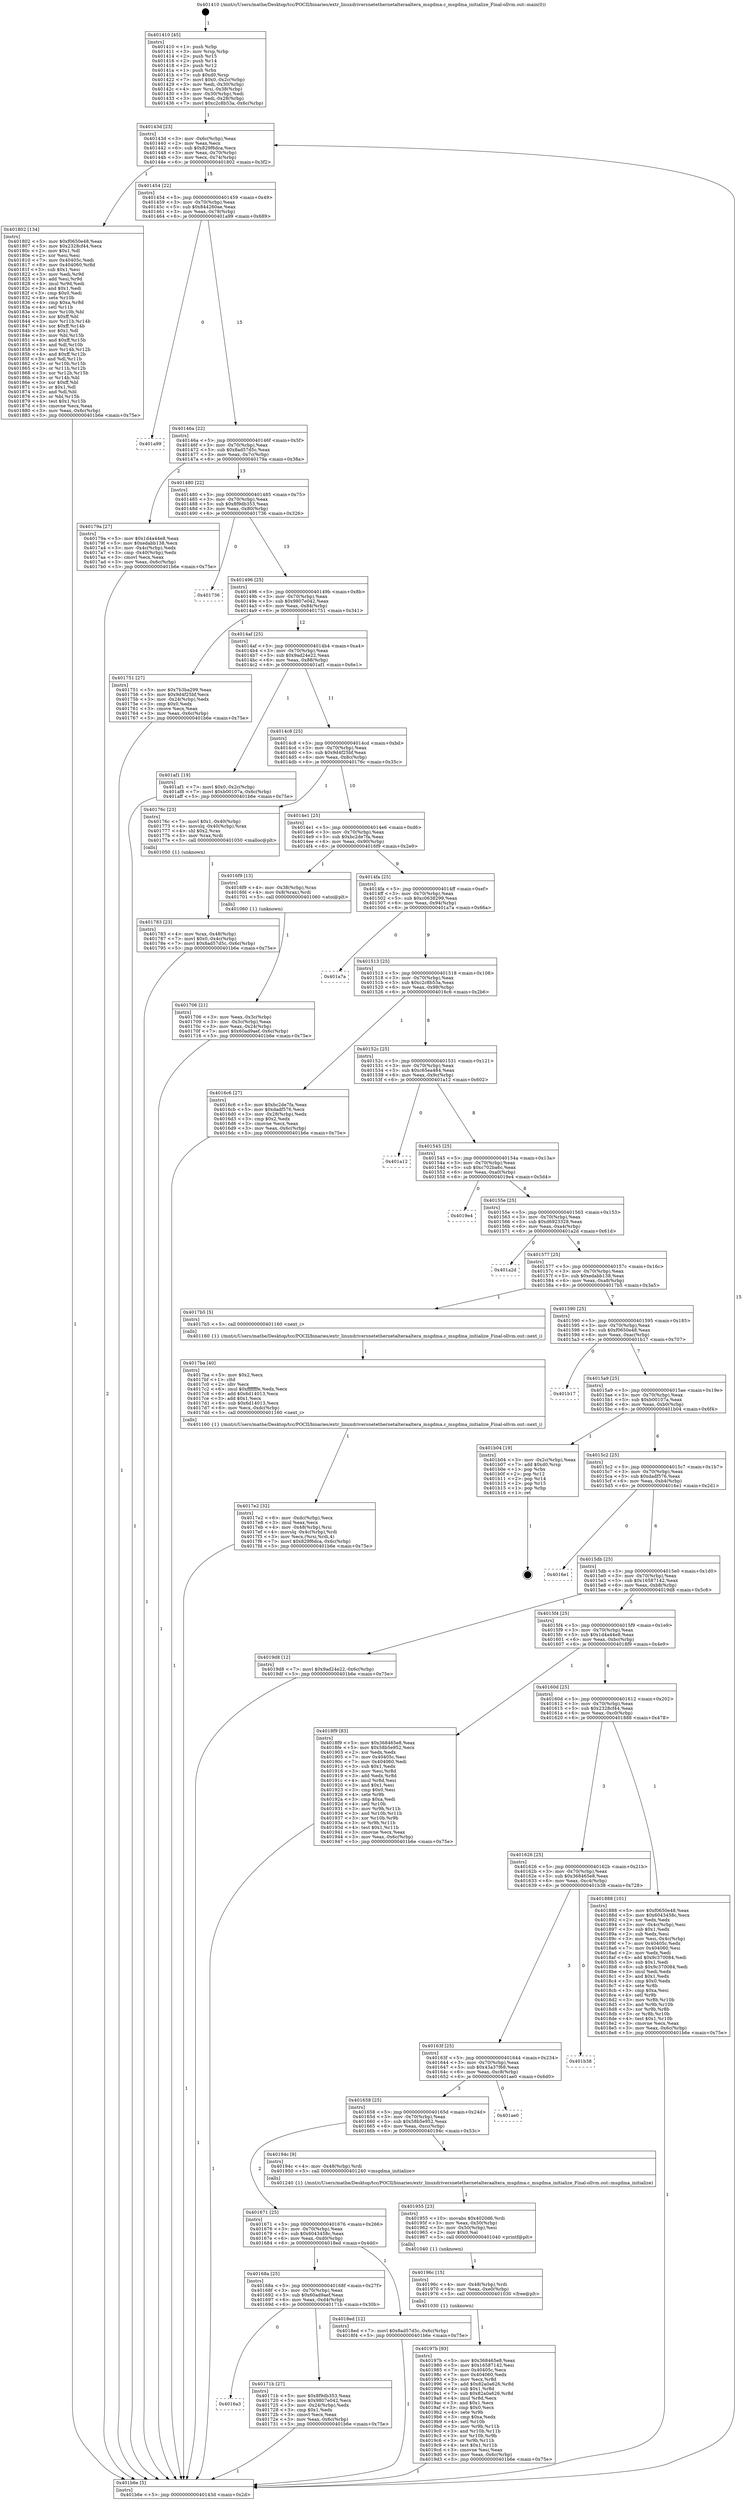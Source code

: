 digraph "0x401410" {
  label = "0x401410 (/mnt/c/Users/mathe/Desktop/tcc/POCII/binaries/extr_linuxdriversnetethernetalteraaltera_msgdma.c_msgdma_initialize_Final-ollvm.out::main(0))"
  labelloc = "t"
  node[shape=record]

  Entry [label="",width=0.3,height=0.3,shape=circle,fillcolor=black,style=filled]
  "0x40143d" [label="{
     0x40143d [23]\l
     | [instrs]\l
     &nbsp;&nbsp;0x40143d \<+3\>: mov -0x6c(%rbp),%eax\l
     &nbsp;&nbsp;0x401440 \<+2\>: mov %eax,%ecx\l
     &nbsp;&nbsp;0x401442 \<+6\>: sub $0x829f6dca,%ecx\l
     &nbsp;&nbsp;0x401448 \<+3\>: mov %eax,-0x70(%rbp)\l
     &nbsp;&nbsp;0x40144b \<+3\>: mov %ecx,-0x74(%rbp)\l
     &nbsp;&nbsp;0x40144e \<+6\>: je 0000000000401802 \<main+0x3f2\>\l
  }"]
  "0x401802" [label="{
     0x401802 [134]\l
     | [instrs]\l
     &nbsp;&nbsp;0x401802 \<+5\>: mov $0xf0650e48,%eax\l
     &nbsp;&nbsp;0x401807 \<+5\>: mov $0x2328cf44,%ecx\l
     &nbsp;&nbsp;0x40180c \<+2\>: mov $0x1,%dl\l
     &nbsp;&nbsp;0x40180e \<+2\>: xor %esi,%esi\l
     &nbsp;&nbsp;0x401810 \<+7\>: mov 0x40405c,%edi\l
     &nbsp;&nbsp;0x401817 \<+8\>: mov 0x404060,%r8d\l
     &nbsp;&nbsp;0x40181f \<+3\>: sub $0x1,%esi\l
     &nbsp;&nbsp;0x401822 \<+3\>: mov %edi,%r9d\l
     &nbsp;&nbsp;0x401825 \<+3\>: add %esi,%r9d\l
     &nbsp;&nbsp;0x401828 \<+4\>: imul %r9d,%edi\l
     &nbsp;&nbsp;0x40182c \<+3\>: and $0x1,%edi\l
     &nbsp;&nbsp;0x40182f \<+3\>: cmp $0x0,%edi\l
     &nbsp;&nbsp;0x401832 \<+4\>: sete %r10b\l
     &nbsp;&nbsp;0x401836 \<+4\>: cmp $0xa,%r8d\l
     &nbsp;&nbsp;0x40183a \<+4\>: setl %r11b\l
     &nbsp;&nbsp;0x40183e \<+3\>: mov %r10b,%bl\l
     &nbsp;&nbsp;0x401841 \<+3\>: xor $0xff,%bl\l
     &nbsp;&nbsp;0x401844 \<+3\>: mov %r11b,%r14b\l
     &nbsp;&nbsp;0x401847 \<+4\>: xor $0xff,%r14b\l
     &nbsp;&nbsp;0x40184b \<+3\>: xor $0x1,%dl\l
     &nbsp;&nbsp;0x40184e \<+3\>: mov %bl,%r15b\l
     &nbsp;&nbsp;0x401851 \<+4\>: and $0xff,%r15b\l
     &nbsp;&nbsp;0x401855 \<+3\>: and %dl,%r10b\l
     &nbsp;&nbsp;0x401858 \<+3\>: mov %r14b,%r12b\l
     &nbsp;&nbsp;0x40185b \<+4\>: and $0xff,%r12b\l
     &nbsp;&nbsp;0x40185f \<+3\>: and %dl,%r11b\l
     &nbsp;&nbsp;0x401862 \<+3\>: or %r10b,%r15b\l
     &nbsp;&nbsp;0x401865 \<+3\>: or %r11b,%r12b\l
     &nbsp;&nbsp;0x401868 \<+3\>: xor %r12b,%r15b\l
     &nbsp;&nbsp;0x40186b \<+3\>: or %r14b,%bl\l
     &nbsp;&nbsp;0x40186e \<+3\>: xor $0xff,%bl\l
     &nbsp;&nbsp;0x401871 \<+3\>: or $0x1,%dl\l
     &nbsp;&nbsp;0x401874 \<+2\>: and %dl,%bl\l
     &nbsp;&nbsp;0x401876 \<+3\>: or %bl,%r15b\l
     &nbsp;&nbsp;0x401879 \<+4\>: test $0x1,%r15b\l
     &nbsp;&nbsp;0x40187d \<+3\>: cmovne %ecx,%eax\l
     &nbsp;&nbsp;0x401880 \<+3\>: mov %eax,-0x6c(%rbp)\l
     &nbsp;&nbsp;0x401883 \<+5\>: jmp 0000000000401b6e \<main+0x75e\>\l
  }"]
  "0x401454" [label="{
     0x401454 [22]\l
     | [instrs]\l
     &nbsp;&nbsp;0x401454 \<+5\>: jmp 0000000000401459 \<main+0x49\>\l
     &nbsp;&nbsp;0x401459 \<+3\>: mov -0x70(%rbp),%eax\l
     &nbsp;&nbsp;0x40145c \<+5\>: sub $0x844260ae,%eax\l
     &nbsp;&nbsp;0x401461 \<+3\>: mov %eax,-0x78(%rbp)\l
     &nbsp;&nbsp;0x401464 \<+6\>: je 0000000000401a99 \<main+0x689\>\l
  }"]
  Exit [label="",width=0.3,height=0.3,shape=circle,fillcolor=black,style=filled,peripheries=2]
  "0x401a99" [label="{
     0x401a99\l
  }", style=dashed]
  "0x40146a" [label="{
     0x40146a [22]\l
     | [instrs]\l
     &nbsp;&nbsp;0x40146a \<+5\>: jmp 000000000040146f \<main+0x5f\>\l
     &nbsp;&nbsp;0x40146f \<+3\>: mov -0x70(%rbp),%eax\l
     &nbsp;&nbsp;0x401472 \<+5\>: sub $0x8ad57d5c,%eax\l
     &nbsp;&nbsp;0x401477 \<+3\>: mov %eax,-0x7c(%rbp)\l
     &nbsp;&nbsp;0x40147a \<+6\>: je 000000000040179a \<main+0x38a\>\l
  }"]
  "0x40197b" [label="{
     0x40197b [93]\l
     | [instrs]\l
     &nbsp;&nbsp;0x40197b \<+5\>: mov $0x368465e8,%eax\l
     &nbsp;&nbsp;0x401980 \<+5\>: mov $0x16587142,%esi\l
     &nbsp;&nbsp;0x401985 \<+7\>: mov 0x40405c,%ecx\l
     &nbsp;&nbsp;0x40198c \<+7\>: mov 0x404060,%edx\l
     &nbsp;&nbsp;0x401993 \<+3\>: mov %ecx,%r8d\l
     &nbsp;&nbsp;0x401996 \<+7\>: add $0x82a0a626,%r8d\l
     &nbsp;&nbsp;0x40199d \<+4\>: sub $0x1,%r8d\l
     &nbsp;&nbsp;0x4019a1 \<+7\>: sub $0x82a0a626,%r8d\l
     &nbsp;&nbsp;0x4019a8 \<+4\>: imul %r8d,%ecx\l
     &nbsp;&nbsp;0x4019ac \<+3\>: and $0x1,%ecx\l
     &nbsp;&nbsp;0x4019af \<+3\>: cmp $0x0,%ecx\l
     &nbsp;&nbsp;0x4019b2 \<+4\>: sete %r9b\l
     &nbsp;&nbsp;0x4019b6 \<+3\>: cmp $0xa,%edx\l
     &nbsp;&nbsp;0x4019b9 \<+4\>: setl %r10b\l
     &nbsp;&nbsp;0x4019bd \<+3\>: mov %r9b,%r11b\l
     &nbsp;&nbsp;0x4019c0 \<+3\>: and %r10b,%r11b\l
     &nbsp;&nbsp;0x4019c3 \<+3\>: xor %r10b,%r9b\l
     &nbsp;&nbsp;0x4019c6 \<+3\>: or %r9b,%r11b\l
     &nbsp;&nbsp;0x4019c9 \<+4\>: test $0x1,%r11b\l
     &nbsp;&nbsp;0x4019cd \<+3\>: cmovne %esi,%eax\l
     &nbsp;&nbsp;0x4019d0 \<+3\>: mov %eax,-0x6c(%rbp)\l
     &nbsp;&nbsp;0x4019d3 \<+5\>: jmp 0000000000401b6e \<main+0x75e\>\l
  }"]
  "0x40179a" [label="{
     0x40179a [27]\l
     | [instrs]\l
     &nbsp;&nbsp;0x40179a \<+5\>: mov $0x1d4a44e8,%eax\l
     &nbsp;&nbsp;0x40179f \<+5\>: mov $0xedabb138,%ecx\l
     &nbsp;&nbsp;0x4017a4 \<+3\>: mov -0x4c(%rbp),%edx\l
     &nbsp;&nbsp;0x4017a7 \<+3\>: cmp -0x40(%rbp),%edx\l
     &nbsp;&nbsp;0x4017aa \<+3\>: cmovl %ecx,%eax\l
     &nbsp;&nbsp;0x4017ad \<+3\>: mov %eax,-0x6c(%rbp)\l
     &nbsp;&nbsp;0x4017b0 \<+5\>: jmp 0000000000401b6e \<main+0x75e\>\l
  }"]
  "0x401480" [label="{
     0x401480 [22]\l
     | [instrs]\l
     &nbsp;&nbsp;0x401480 \<+5\>: jmp 0000000000401485 \<main+0x75\>\l
     &nbsp;&nbsp;0x401485 \<+3\>: mov -0x70(%rbp),%eax\l
     &nbsp;&nbsp;0x401488 \<+5\>: sub $0x8f9db353,%eax\l
     &nbsp;&nbsp;0x40148d \<+3\>: mov %eax,-0x80(%rbp)\l
     &nbsp;&nbsp;0x401490 \<+6\>: je 0000000000401736 \<main+0x326\>\l
  }"]
  "0x40196c" [label="{
     0x40196c [15]\l
     | [instrs]\l
     &nbsp;&nbsp;0x40196c \<+4\>: mov -0x48(%rbp),%rdi\l
     &nbsp;&nbsp;0x401970 \<+6\>: mov %eax,-0xe0(%rbp)\l
     &nbsp;&nbsp;0x401976 \<+5\>: call 0000000000401030 \<free@plt\>\l
     | [calls]\l
     &nbsp;&nbsp;0x401030 \{1\} (unknown)\l
  }"]
  "0x401736" [label="{
     0x401736\l
  }", style=dashed]
  "0x401496" [label="{
     0x401496 [25]\l
     | [instrs]\l
     &nbsp;&nbsp;0x401496 \<+5\>: jmp 000000000040149b \<main+0x8b\>\l
     &nbsp;&nbsp;0x40149b \<+3\>: mov -0x70(%rbp),%eax\l
     &nbsp;&nbsp;0x40149e \<+5\>: sub $0x9807e042,%eax\l
     &nbsp;&nbsp;0x4014a3 \<+6\>: mov %eax,-0x84(%rbp)\l
     &nbsp;&nbsp;0x4014a9 \<+6\>: je 0000000000401751 \<main+0x341\>\l
  }"]
  "0x401955" [label="{
     0x401955 [23]\l
     | [instrs]\l
     &nbsp;&nbsp;0x401955 \<+10\>: movabs $0x4020d6,%rdi\l
     &nbsp;&nbsp;0x40195f \<+3\>: mov %eax,-0x50(%rbp)\l
     &nbsp;&nbsp;0x401962 \<+3\>: mov -0x50(%rbp),%esi\l
     &nbsp;&nbsp;0x401965 \<+2\>: mov $0x0,%al\l
     &nbsp;&nbsp;0x401967 \<+5\>: call 0000000000401040 \<printf@plt\>\l
     | [calls]\l
     &nbsp;&nbsp;0x401040 \{1\} (unknown)\l
  }"]
  "0x401751" [label="{
     0x401751 [27]\l
     | [instrs]\l
     &nbsp;&nbsp;0x401751 \<+5\>: mov $0x7b3ba299,%eax\l
     &nbsp;&nbsp;0x401756 \<+5\>: mov $0x9d4f25bf,%ecx\l
     &nbsp;&nbsp;0x40175b \<+3\>: mov -0x24(%rbp),%edx\l
     &nbsp;&nbsp;0x40175e \<+3\>: cmp $0x0,%edx\l
     &nbsp;&nbsp;0x401761 \<+3\>: cmove %ecx,%eax\l
     &nbsp;&nbsp;0x401764 \<+3\>: mov %eax,-0x6c(%rbp)\l
     &nbsp;&nbsp;0x401767 \<+5\>: jmp 0000000000401b6e \<main+0x75e\>\l
  }"]
  "0x4014af" [label="{
     0x4014af [25]\l
     | [instrs]\l
     &nbsp;&nbsp;0x4014af \<+5\>: jmp 00000000004014b4 \<main+0xa4\>\l
     &nbsp;&nbsp;0x4014b4 \<+3\>: mov -0x70(%rbp),%eax\l
     &nbsp;&nbsp;0x4014b7 \<+5\>: sub $0x9ad24e22,%eax\l
     &nbsp;&nbsp;0x4014bc \<+6\>: mov %eax,-0x88(%rbp)\l
     &nbsp;&nbsp;0x4014c2 \<+6\>: je 0000000000401af1 \<main+0x6e1\>\l
  }"]
  "0x4017e2" [label="{
     0x4017e2 [32]\l
     | [instrs]\l
     &nbsp;&nbsp;0x4017e2 \<+6\>: mov -0xdc(%rbp),%ecx\l
     &nbsp;&nbsp;0x4017e8 \<+3\>: imul %eax,%ecx\l
     &nbsp;&nbsp;0x4017eb \<+4\>: mov -0x48(%rbp),%rsi\l
     &nbsp;&nbsp;0x4017ef \<+4\>: movslq -0x4c(%rbp),%rdi\l
     &nbsp;&nbsp;0x4017f3 \<+3\>: mov %ecx,(%rsi,%rdi,4)\l
     &nbsp;&nbsp;0x4017f6 \<+7\>: movl $0x829f6dca,-0x6c(%rbp)\l
     &nbsp;&nbsp;0x4017fd \<+5\>: jmp 0000000000401b6e \<main+0x75e\>\l
  }"]
  "0x401af1" [label="{
     0x401af1 [19]\l
     | [instrs]\l
     &nbsp;&nbsp;0x401af1 \<+7\>: movl $0x0,-0x2c(%rbp)\l
     &nbsp;&nbsp;0x401af8 \<+7\>: movl $0xb00107a,-0x6c(%rbp)\l
     &nbsp;&nbsp;0x401aff \<+5\>: jmp 0000000000401b6e \<main+0x75e\>\l
  }"]
  "0x4014c8" [label="{
     0x4014c8 [25]\l
     | [instrs]\l
     &nbsp;&nbsp;0x4014c8 \<+5\>: jmp 00000000004014cd \<main+0xbd\>\l
     &nbsp;&nbsp;0x4014cd \<+3\>: mov -0x70(%rbp),%eax\l
     &nbsp;&nbsp;0x4014d0 \<+5\>: sub $0x9d4f25bf,%eax\l
     &nbsp;&nbsp;0x4014d5 \<+6\>: mov %eax,-0x8c(%rbp)\l
     &nbsp;&nbsp;0x4014db \<+6\>: je 000000000040176c \<main+0x35c\>\l
  }"]
  "0x4017ba" [label="{
     0x4017ba [40]\l
     | [instrs]\l
     &nbsp;&nbsp;0x4017ba \<+5\>: mov $0x2,%ecx\l
     &nbsp;&nbsp;0x4017bf \<+1\>: cltd\l
     &nbsp;&nbsp;0x4017c0 \<+2\>: idiv %ecx\l
     &nbsp;&nbsp;0x4017c2 \<+6\>: imul $0xfffffffe,%edx,%ecx\l
     &nbsp;&nbsp;0x4017c8 \<+6\>: add $0x6d14013,%ecx\l
     &nbsp;&nbsp;0x4017ce \<+3\>: add $0x1,%ecx\l
     &nbsp;&nbsp;0x4017d1 \<+6\>: sub $0x6d14013,%ecx\l
     &nbsp;&nbsp;0x4017d7 \<+6\>: mov %ecx,-0xdc(%rbp)\l
     &nbsp;&nbsp;0x4017dd \<+5\>: call 0000000000401160 \<next_i\>\l
     | [calls]\l
     &nbsp;&nbsp;0x401160 \{1\} (/mnt/c/Users/mathe/Desktop/tcc/POCII/binaries/extr_linuxdriversnetethernetalteraaltera_msgdma.c_msgdma_initialize_Final-ollvm.out::next_i)\l
  }"]
  "0x40176c" [label="{
     0x40176c [23]\l
     | [instrs]\l
     &nbsp;&nbsp;0x40176c \<+7\>: movl $0x1,-0x40(%rbp)\l
     &nbsp;&nbsp;0x401773 \<+4\>: movslq -0x40(%rbp),%rax\l
     &nbsp;&nbsp;0x401777 \<+4\>: shl $0x2,%rax\l
     &nbsp;&nbsp;0x40177b \<+3\>: mov %rax,%rdi\l
     &nbsp;&nbsp;0x40177e \<+5\>: call 0000000000401050 \<malloc@plt\>\l
     | [calls]\l
     &nbsp;&nbsp;0x401050 \{1\} (unknown)\l
  }"]
  "0x4014e1" [label="{
     0x4014e1 [25]\l
     | [instrs]\l
     &nbsp;&nbsp;0x4014e1 \<+5\>: jmp 00000000004014e6 \<main+0xd6\>\l
     &nbsp;&nbsp;0x4014e6 \<+3\>: mov -0x70(%rbp),%eax\l
     &nbsp;&nbsp;0x4014e9 \<+5\>: sub $0xbc2de7fa,%eax\l
     &nbsp;&nbsp;0x4014ee \<+6\>: mov %eax,-0x90(%rbp)\l
     &nbsp;&nbsp;0x4014f4 \<+6\>: je 00000000004016f9 \<main+0x2e9\>\l
  }"]
  "0x401783" [label="{
     0x401783 [23]\l
     | [instrs]\l
     &nbsp;&nbsp;0x401783 \<+4\>: mov %rax,-0x48(%rbp)\l
     &nbsp;&nbsp;0x401787 \<+7\>: movl $0x0,-0x4c(%rbp)\l
     &nbsp;&nbsp;0x40178e \<+7\>: movl $0x8ad57d5c,-0x6c(%rbp)\l
     &nbsp;&nbsp;0x401795 \<+5\>: jmp 0000000000401b6e \<main+0x75e\>\l
  }"]
  "0x4016f9" [label="{
     0x4016f9 [13]\l
     | [instrs]\l
     &nbsp;&nbsp;0x4016f9 \<+4\>: mov -0x38(%rbp),%rax\l
     &nbsp;&nbsp;0x4016fd \<+4\>: mov 0x8(%rax),%rdi\l
     &nbsp;&nbsp;0x401701 \<+5\>: call 0000000000401060 \<atoi@plt\>\l
     | [calls]\l
     &nbsp;&nbsp;0x401060 \{1\} (unknown)\l
  }"]
  "0x4014fa" [label="{
     0x4014fa [25]\l
     | [instrs]\l
     &nbsp;&nbsp;0x4014fa \<+5\>: jmp 00000000004014ff \<main+0xef\>\l
     &nbsp;&nbsp;0x4014ff \<+3\>: mov -0x70(%rbp),%eax\l
     &nbsp;&nbsp;0x401502 \<+5\>: sub $0xc0638299,%eax\l
     &nbsp;&nbsp;0x401507 \<+6\>: mov %eax,-0x94(%rbp)\l
     &nbsp;&nbsp;0x40150d \<+6\>: je 0000000000401a7a \<main+0x66a\>\l
  }"]
  "0x4016a3" [label="{
     0x4016a3\l
  }", style=dashed]
  "0x401a7a" [label="{
     0x401a7a\l
  }", style=dashed]
  "0x401513" [label="{
     0x401513 [25]\l
     | [instrs]\l
     &nbsp;&nbsp;0x401513 \<+5\>: jmp 0000000000401518 \<main+0x108\>\l
     &nbsp;&nbsp;0x401518 \<+3\>: mov -0x70(%rbp),%eax\l
     &nbsp;&nbsp;0x40151b \<+5\>: sub $0xc2c8b53a,%eax\l
     &nbsp;&nbsp;0x401520 \<+6\>: mov %eax,-0x98(%rbp)\l
     &nbsp;&nbsp;0x401526 \<+6\>: je 00000000004016c6 \<main+0x2b6\>\l
  }"]
  "0x40171b" [label="{
     0x40171b [27]\l
     | [instrs]\l
     &nbsp;&nbsp;0x40171b \<+5\>: mov $0x8f9db353,%eax\l
     &nbsp;&nbsp;0x401720 \<+5\>: mov $0x9807e042,%ecx\l
     &nbsp;&nbsp;0x401725 \<+3\>: mov -0x24(%rbp),%edx\l
     &nbsp;&nbsp;0x401728 \<+3\>: cmp $0x1,%edx\l
     &nbsp;&nbsp;0x40172b \<+3\>: cmovl %ecx,%eax\l
     &nbsp;&nbsp;0x40172e \<+3\>: mov %eax,-0x6c(%rbp)\l
     &nbsp;&nbsp;0x401731 \<+5\>: jmp 0000000000401b6e \<main+0x75e\>\l
  }"]
  "0x4016c6" [label="{
     0x4016c6 [27]\l
     | [instrs]\l
     &nbsp;&nbsp;0x4016c6 \<+5\>: mov $0xbc2de7fa,%eax\l
     &nbsp;&nbsp;0x4016cb \<+5\>: mov $0xdadf576,%ecx\l
     &nbsp;&nbsp;0x4016d0 \<+3\>: mov -0x28(%rbp),%edx\l
     &nbsp;&nbsp;0x4016d3 \<+3\>: cmp $0x2,%edx\l
     &nbsp;&nbsp;0x4016d6 \<+3\>: cmovne %ecx,%eax\l
     &nbsp;&nbsp;0x4016d9 \<+3\>: mov %eax,-0x6c(%rbp)\l
     &nbsp;&nbsp;0x4016dc \<+5\>: jmp 0000000000401b6e \<main+0x75e\>\l
  }"]
  "0x40152c" [label="{
     0x40152c [25]\l
     | [instrs]\l
     &nbsp;&nbsp;0x40152c \<+5\>: jmp 0000000000401531 \<main+0x121\>\l
     &nbsp;&nbsp;0x401531 \<+3\>: mov -0x70(%rbp),%eax\l
     &nbsp;&nbsp;0x401534 \<+5\>: sub $0xc65ea484,%eax\l
     &nbsp;&nbsp;0x401539 \<+6\>: mov %eax,-0x9c(%rbp)\l
     &nbsp;&nbsp;0x40153f \<+6\>: je 0000000000401a12 \<main+0x602\>\l
  }"]
  "0x401b6e" [label="{
     0x401b6e [5]\l
     | [instrs]\l
     &nbsp;&nbsp;0x401b6e \<+5\>: jmp 000000000040143d \<main+0x2d\>\l
  }"]
  "0x401410" [label="{
     0x401410 [45]\l
     | [instrs]\l
     &nbsp;&nbsp;0x401410 \<+1\>: push %rbp\l
     &nbsp;&nbsp;0x401411 \<+3\>: mov %rsp,%rbp\l
     &nbsp;&nbsp;0x401414 \<+2\>: push %r15\l
     &nbsp;&nbsp;0x401416 \<+2\>: push %r14\l
     &nbsp;&nbsp;0x401418 \<+2\>: push %r12\l
     &nbsp;&nbsp;0x40141a \<+1\>: push %rbx\l
     &nbsp;&nbsp;0x40141b \<+7\>: sub $0xd0,%rsp\l
     &nbsp;&nbsp;0x401422 \<+7\>: movl $0x0,-0x2c(%rbp)\l
     &nbsp;&nbsp;0x401429 \<+3\>: mov %edi,-0x30(%rbp)\l
     &nbsp;&nbsp;0x40142c \<+4\>: mov %rsi,-0x38(%rbp)\l
     &nbsp;&nbsp;0x401430 \<+3\>: mov -0x30(%rbp),%edi\l
     &nbsp;&nbsp;0x401433 \<+3\>: mov %edi,-0x28(%rbp)\l
     &nbsp;&nbsp;0x401436 \<+7\>: movl $0xc2c8b53a,-0x6c(%rbp)\l
  }"]
  "0x401706" [label="{
     0x401706 [21]\l
     | [instrs]\l
     &nbsp;&nbsp;0x401706 \<+3\>: mov %eax,-0x3c(%rbp)\l
     &nbsp;&nbsp;0x401709 \<+3\>: mov -0x3c(%rbp),%eax\l
     &nbsp;&nbsp;0x40170c \<+3\>: mov %eax,-0x24(%rbp)\l
     &nbsp;&nbsp;0x40170f \<+7\>: movl $0x60ad9aef,-0x6c(%rbp)\l
     &nbsp;&nbsp;0x401716 \<+5\>: jmp 0000000000401b6e \<main+0x75e\>\l
  }"]
  "0x40168a" [label="{
     0x40168a [25]\l
     | [instrs]\l
     &nbsp;&nbsp;0x40168a \<+5\>: jmp 000000000040168f \<main+0x27f\>\l
     &nbsp;&nbsp;0x40168f \<+3\>: mov -0x70(%rbp),%eax\l
     &nbsp;&nbsp;0x401692 \<+5\>: sub $0x60ad9aef,%eax\l
     &nbsp;&nbsp;0x401697 \<+6\>: mov %eax,-0xd4(%rbp)\l
     &nbsp;&nbsp;0x40169d \<+6\>: je 000000000040171b \<main+0x30b\>\l
  }"]
  "0x401a12" [label="{
     0x401a12\l
  }", style=dashed]
  "0x401545" [label="{
     0x401545 [25]\l
     | [instrs]\l
     &nbsp;&nbsp;0x401545 \<+5\>: jmp 000000000040154a \<main+0x13a\>\l
     &nbsp;&nbsp;0x40154a \<+3\>: mov -0x70(%rbp),%eax\l
     &nbsp;&nbsp;0x40154d \<+5\>: sub $0xc702ba6c,%eax\l
     &nbsp;&nbsp;0x401552 \<+6\>: mov %eax,-0xa0(%rbp)\l
     &nbsp;&nbsp;0x401558 \<+6\>: je 00000000004019e4 \<main+0x5d4\>\l
  }"]
  "0x4018ed" [label="{
     0x4018ed [12]\l
     | [instrs]\l
     &nbsp;&nbsp;0x4018ed \<+7\>: movl $0x8ad57d5c,-0x6c(%rbp)\l
     &nbsp;&nbsp;0x4018f4 \<+5\>: jmp 0000000000401b6e \<main+0x75e\>\l
  }"]
  "0x4019e4" [label="{
     0x4019e4\l
  }", style=dashed]
  "0x40155e" [label="{
     0x40155e [25]\l
     | [instrs]\l
     &nbsp;&nbsp;0x40155e \<+5\>: jmp 0000000000401563 \<main+0x153\>\l
     &nbsp;&nbsp;0x401563 \<+3\>: mov -0x70(%rbp),%eax\l
     &nbsp;&nbsp;0x401566 \<+5\>: sub $0xd6923328,%eax\l
     &nbsp;&nbsp;0x40156b \<+6\>: mov %eax,-0xa4(%rbp)\l
     &nbsp;&nbsp;0x401571 \<+6\>: je 0000000000401a2d \<main+0x61d\>\l
  }"]
  "0x401671" [label="{
     0x401671 [25]\l
     | [instrs]\l
     &nbsp;&nbsp;0x401671 \<+5\>: jmp 0000000000401676 \<main+0x266\>\l
     &nbsp;&nbsp;0x401676 \<+3\>: mov -0x70(%rbp),%eax\l
     &nbsp;&nbsp;0x401679 \<+5\>: sub $0x6043458c,%eax\l
     &nbsp;&nbsp;0x40167e \<+6\>: mov %eax,-0xd0(%rbp)\l
     &nbsp;&nbsp;0x401684 \<+6\>: je 00000000004018ed \<main+0x4dd\>\l
  }"]
  "0x401a2d" [label="{
     0x401a2d\l
  }", style=dashed]
  "0x401577" [label="{
     0x401577 [25]\l
     | [instrs]\l
     &nbsp;&nbsp;0x401577 \<+5\>: jmp 000000000040157c \<main+0x16c\>\l
     &nbsp;&nbsp;0x40157c \<+3\>: mov -0x70(%rbp),%eax\l
     &nbsp;&nbsp;0x40157f \<+5\>: sub $0xedabb138,%eax\l
     &nbsp;&nbsp;0x401584 \<+6\>: mov %eax,-0xa8(%rbp)\l
     &nbsp;&nbsp;0x40158a \<+6\>: je 00000000004017b5 \<main+0x3a5\>\l
  }"]
  "0x40194c" [label="{
     0x40194c [9]\l
     | [instrs]\l
     &nbsp;&nbsp;0x40194c \<+4\>: mov -0x48(%rbp),%rdi\l
     &nbsp;&nbsp;0x401950 \<+5\>: call 0000000000401240 \<msgdma_initialize\>\l
     | [calls]\l
     &nbsp;&nbsp;0x401240 \{1\} (/mnt/c/Users/mathe/Desktop/tcc/POCII/binaries/extr_linuxdriversnetethernetalteraaltera_msgdma.c_msgdma_initialize_Final-ollvm.out::msgdma_initialize)\l
  }"]
  "0x4017b5" [label="{
     0x4017b5 [5]\l
     | [instrs]\l
     &nbsp;&nbsp;0x4017b5 \<+5\>: call 0000000000401160 \<next_i\>\l
     | [calls]\l
     &nbsp;&nbsp;0x401160 \{1\} (/mnt/c/Users/mathe/Desktop/tcc/POCII/binaries/extr_linuxdriversnetethernetalteraaltera_msgdma.c_msgdma_initialize_Final-ollvm.out::next_i)\l
  }"]
  "0x401590" [label="{
     0x401590 [25]\l
     | [instrs]\l
     &nbsp;&nbsp;0x401590 \<+5\>: jmp 0000000000401595 \<main+0x185\>\l
     &nbsp;&nbsp;0x401595 \<+3\>: mov -0x70(%rbp),%eax\l
     &nbsp;&nbsp;0x401598 \<+5\>: sub $0xf0650e48,%eax\l
     &nbsp;&nbsp;0x40159d \<+6\>: mov %eax,-0xac(%rbp)\l
     &nbsp;&nbsp;0x4015a3 \<+6\>: je 0000000000401b17 \<main+0x707\>\l
  }"]
  "0x401658" [label="{
     0x401658 [25]\l
     | [instrs]\l
     &nbsp;&nbsp;0x401658 \<+5\>: jmp 000000000040165d \<main+0x24d\>\l
     &nbsp;&nbsp;0x40165d \<+3\>: mov -0x70(%rbp),%eax\l
     &nbsp;&nbsp;0x401660 \<+5\>: sub $0x58b5e952,%eax\l
     &nbsp;&nbsp;0x401665 \<+6\>: mov %eax,-0xcc(%rbp)\l
     &nbsp;&nbsp;0x40166b \<+6\>: je 000000000040194c \<main+0x53c\>\l
  }"]
  "0x401b17" [label="{
     0x401b17\l
  }", style=dashed]
  "0x4015a9" [label="{
     0x4015a9 [25]\l
     | [instrs]\l
     &nbsp;&nbsp;0x4015a9 \<+5\>: jmp 00000000004015ae \<main+0x19e\>\l
     &nbsp;&nbsp;0x4015ae \<+3\>: mov -0x70(%rbp),%eax\l
     &nbsp;&nbsp;0x4015b1 \<+5\>: sub $0xb00107a,%eax\l
     &nbsp;&nbsp;0x4015b6 \<+6\>: mov %eax,-0xb0(%rbp)\l
     &nbsp;&nbsp;0x4015bc \<+6\>: je 0000000000401b04 \<main+0x6f4\>\l
  }"]
  "0x401ae0" [label="{
     0x401ae0\l
  }", style=dashed]
  "0x401b04" [label="{
     0x401b04 [19]\l
     | [instrs]\l
     &nbsp;&nbsp;0x401b04 \<+3\>: mov -0x2c(%rbp),%eax\l
     &nbsp;&nbsp;0x401b07 \<+7\>: add $0xd0,%rsp\l
     &nbsp;&nbsp;0x401b0e \<+1\>: pop %rbx\l
     &nbsp;&nbsp;0x401b0f \<+2\>: pop %r12\l
     &nbsp;&nbsp;0x401b11 \<+2\>: pop %r14\l
     &nbsp;&nbsp;0x401b13 \<+2\>: pop %r15\l
     &nbsp;&nbsp;0x401b15 \<+1\>: pop %rbp\l
     &nbsp;&nbsp;0x401b16 \<+1\>: ret\l
  }"]
  "0x4015c2" [label="{
     0x4015c2 [25]\l
     | [instrs]\l
     &nbsp;&nbsp;0x4015c2 \<+5\>: jmp 00000000004015c7 \<main+0x1b7\>\l
     &nbsp;&nbsp;0x4015c7 \<+3\>: mov -0x70(%rbp),%eax\l
     &nbsp;&nbsp;0x4015ca \<+5\>: sub $0xdadf576,%eax\l
     &nbsp;&nbsp;0x4015cf \<+6\>: mov %eax,-0xb4(%rbp)\l
     &nbsp;&nbsp;0x4015d5 \<+6\>: je 00000000004016e1 \<main+0x2d1\>\l
  }"]
  "0x40163f" [label="{
     0x40163f [25]\l
     | [instrs]\l
     &nbsp;&nbsp;0x40163f \<+5\>: jmp 0000000000401644 \<main+0x234\>\l
     &nbsp;&nbsp;0x401644 \<+3\>: mov -0x70(%rbp),%eax\l
     &nbsp;&nbsp;0x401647 \<+5\>: sub $0x43a37f68,%eax\l
     &nbsp;&nbsp;0x40164c \<+6\>: mov %eax,-0xc8(%rbp)\l
     &nbsp;&nbsp;0x401652 \<+6\>: je 0000000000401ae0 \<main+0x6d0\>\l
  }"]
  "0x4016e1" [label="{
     0x4016e1\l
  }", style=dashed]
  "0x4015db" [label="{
     0x4015db [25]\l
     | [instrs]\l
     &nbsp;&nbsp;0x4015db \<+5\>: jmp 00000000004015e0 \<main+0x1d0\>\l
     &nbsp;&nbsp;0x4015e0 \<+3\>: mov -0x70(%rbp),%eax\l
     &nbsp;&nbsp;0x4015e3 \<+5\>: sub $0x16587142,%eax\l
     &nbsp;&nbsp;0x4015e8 \<+6\>: mov %eax,-0xb8(%rbp)\l
     &nbsp;&nbsp;0x4015ee \<+6\>: je 00000000004019d8 \<main+0x5c8\>\l
  }"]
  "0x401b38" [label="{
     0x401b38\l
  }", style=dashed]
  "0x4019d8" [label="{
     0x4019d8 [12]\l
     | [instrs]\l
     &nbsp;&nbsp;0x4019d8 \<+7\>: movl $0x9ad24e22,-0x6c(%rbp)\l
     &nbsp;&nbsp;0x4019df \<+5\>: jmp 0000000000401b6e \<main+0x75e\>\l
  }"]
  "0x4015f4" [label="{
     0x4015f4 [25]\l
     | [instrs]\l
     &nbsp;&nbsp;0x4015f4 \<+5\>: jmp 00000000004015f9 \<main+0x1e9\>\l
     &nbsp;&nbsp;0x4015f9 \<+3\>: mov -0x70(%rbp),%eax\l
     &nbsp;&nbsp;0x4015fc \<+5\>: sub $0x1d4a44e8,%eax\l
     &nbsp;&nbsp;0x401601 \<+6\>: mov %eax,-0xbc(%rbp)\l
     &nbsp;&nbsp;0x401607 \<+6\>: je 00000000004018f9 \<main+0x4e9\>\l
  }"]
  "0x401626" [label="{
     0x401626 [25]\l
     | [instrs]\l
     &nbsp;&nbsp;0x401626 \<+5\>: jmp 000000000040162b \<main+0x21b\>\l
     &nbsp;&nbsp;0x40162b \<+3\>: mov -0x70(%rbp),%eax\l
     &nbsp;&nbsp;0x40162e \<+5\>: sub $0x368465e8,%eax\l
     &nbsp;&nbsp;0x401633 \<+6\>: mov %eax,-0xc4(%rbp)\l
     &nbsp;&nbsp;0x401639 \<+6\>: je 0000000000401b38 \<main+0x728\>\l
  }"]
  "0x4018f9" [label="{
     0x4018f9 [83]\l
     | [instrs]\l
     &nbsp;&nbsp;0x4018f9 \<+5\>: mov $0x368465e8,%eax\l
     &nbsp;&nbsp;0x4018fe \<+5\>: mov $0x58b5e952,%ecx\l
     &nbsp;&nbsp;0x401903 \<+2\>: xor %edx,%edx\l
     &nbsp;&nbsp;0x401905 \<+7\>: mov 0x40405c,%esi\l
     &nbsp;&nbsp;0x40190c \<+7\>: mov 0x404060,%edi\l
     &nbsp;&nbsp;0x401913 \<+3\>: sub $0x1,%edx\l
     &nbsp;&nbsp;0x401916 \<+3\>: mov %esi,%r8d\l
     &nbsp;&nbsp;0x401919 \<+3\>: add %edx,%r8d\l
     &nbsp;&nbsp;0x40191c \<+4\>: imul %r8d,%esi\l
     &nbsp;&nbsp;0x401920 \<+3\>: and $0x1,%esi\l
     &nbsp;&nbsp;0x401923 \<+3\>: cmp $0x0,%esi\l
     &nbsp;&nbsp;0x401926 \<+4\>: sete %r9b\l
     &nbsp;&nbsp;0x40192a \<+3\>: cmp $0xa,%edi\l
     &nbsp;&nbsp;0x40192d \<+4\>: setl %r10b\l
     &nbsp;&nbsp;0x401931 \<+3\>: mov %r9b,%r11b\l
     &nbsp;&nbsp;0x401934 \<+3\>: and %r10b,%r11b\l
     &nbsp;&nbsp;0x401937 \<+3\>: xor %r10b,%r9b\l
     &nbsp;&nbsp;0x40193a \<+3\>: or %r9b,%r11b\l
     &nbsp;&nbsp;0x40193d \<+4\>: test $0x1,%r11b\l
     &nbsp;&nbsp;0x401941 \<+3\>: cmovne %ecx,%eax\l
     &nbsp;&nbsp;0x401944 \<+3\>: mov %eax,-0x6c(%rbp)\l
     &nbsp;&nbsp;0x401947 \<+5\>: jmp 0000000000401b6e \<main+0x75e\>\l
  }"]
  "0x40160d" [label="{
     0x40160d [25]\l
     | [instrs]\l
     &nbsp;&nbsp;0x40160d \<+5\>: jmp 0000000000401612 \<main+0x202\>\l
     &nbsp;&nbsp;0x401612 \<+3\>: mov -0x70(%rbp),%eax\l
     &nbsp;&nbsp;0x401615 \<+5\>: sub $0x2328cf44,%eax\l
     &nbsp;&nbsp;0x40161a \<+6\>: mov %eax,-0xc0(%rbp)\l
     &nbsp;&nbsp;0x401620 \<+6\>: je 0000000000401888 \<main+0x478\>\l
  }"]
  "0x401888" [label="{
     0x401888 [101]\l
     | [instrs]\l
     &nbsp;&nbsp;0x401888 \<+5\>: mov $0xf0650e48,%eax\l
     &nbsp;&nbsp;0x40188d \<+5\>: mov $0x6043458c,%ecx\l
     &nbsp;&nbsp;0x401892 \<+2\>: xor %edx,%edx\l
     &nbsp;&nbsp;0x401894 \<+3\>: mov -0x4c(%rbp),%esi\l
     &nbsp;&nbsp;0x401897 \<+3\>: sub $0x1,%edx\l
     &nbsp;&nbsp;0x40189a \<+2\>: sub %edx,%esi\l
     &nbsp;&nbsp;0x40189c \<+3\>: mov %esi,-0x4c(%rbp)\l
     &nbsp;&nbsp;0x40189f \<+7\>: mov 0x40405c,%edx\l
     &nbsp;&nbsp;0x4018a6 \<+7\>: mov 0x404060,%esi\l
     &nbsp;&nbsp;0x4018ad \<+2\>: mov %edx,%edi\l
     &nbsp;&nbsp;0x4018af \<+6\>: add $0x9c370084,%edi\l
     &nbsp;&nbsp;0x4018b5 \<+3\>: sub $0x1,%edi\l
     &nbsp;&nbsp;0x4018b8 \<+6\>: sub $0x9c370084,%edi\l
     &nbsp;&nbsp;0x4018be \<+3\>: imul %edi,%edx\l
     &nbsp;&nbsp;0x4018c1 \<+3\>: and $0x1,%edx\l
     &nbsp;&nbsp;0x4018c4 \<+3\>: cmp $0x0,%edx\l
     &nbsp;&nbsp;0x4018c7 \<+4\>: sete %r8b\l
     &nbsp;&nbsp;0x4018cb \<+3\>: cmp $0xa,%esi\l
     &nbsp;&nbsp;0x4018ce \<+4\>: setl %r9b\l
     &nbsp;&nbsp;0x4018d2 \<+3\>: mov %r8b,%r10b\l
     &nbsp;&nbsp;0x4018d5 \<+3\>: and %r9b,%r10b\l
     &nbsp;&nbsp;0x4018d8 \<+3\>: xor %r9b,%r8b\l
     &nbsp;&nbsp;0x4018db \<+3\>: or %r8b,%r10b\l
     &nbsp;&nbsp;0x4018de \<+4\>: test $0x1,%r10b\l
     &nbsp;&nbsp;0x4018e2 \<+3\>: cmovne %ecx,%eax\l
     &nbsp;&nbsp;0x4018e5 \<+3\>: mov %eax,-0x6c(%rbp)\l
     &nbsp;&nbsp;0x4018e8 \<+5\>: jmp 0000000000401b6e \<main+0x75e\>\l
  }"]
  Entry -> "0x401410" [label=" 1"]
  "0x40143d" -> "0x401802" [label=" 1"]
  "0x40143d" -> "0x401454" [label=" 15"]
  "0x401b04" -> Exit [label=" 1"]
  "0x401454" -> "0x401a99" [label=" 0"]
  "0x401454" -> "0x40146a" [label=" 15"]
  "0x401af1" -> "0x401b6e" [label=" 1"]
  "0x40146a" -> "0x40179a" [label=" 2"]
  "0x40146a" -> "0x401480" [label=" 13"]
  "0x4019d8" -> "0x401b6e" [label=" 1"]
  "0x401480" -> "0x401736" [label=" 0"]
  "0x401480" -> "0x401496" [label=" 13"]
  "0x40197b" -> "0x401b6e" [label=" 1"]
  "0x401496" -> "0x401751" [label=" 1"]
  "0x401496" -> "0x4014af" [label=" 12"]
  "0x40196c" -> "0x40197b" [label=" 1"]
  "0x4014af" -> "0x401af1" [label=" 1"]
  "0x4014af" -> "0x4014c8" [label=" 11"]
  "0x401955" -> "0x40196c" [label=" 1"]
  "0x4014c8" -> "0x40176c" [label=" 1"]
  "0x4014c8" -> "0x4014e1" [label=" 10"]
  "0x40194c" -> "0x401955" [label=" 1"]
  "0x4014e1" -> "0x4016f9" [label=" 1"]
  "0x4014e1" -> "0x4014fa" [label=" 9"]
  "0x4018f9" -> "0x401b6e" [label=" 1"]
  "0x4014fa" -> "0x401a7a" [label=" 0"]
  "0x4014fa" -> "0x401513" [label=" 9"]
  "0x4018ed" -> "0x401b6e" [label=" 1"]
  "0x401513" -> "0x4016c6" [label=" 1"]
  "0x401513" -> "0x40152c" [label=" 8"]
  "0x4016c6" -> "0x401b6e" [label=" 1"]
  "0x401410" -> "0x40143d" [label=" 1"]
  "0x401b6e" -> "0x40143d" [label=" 15"]
  "0x4016f9" -> "0x401706" [label=" 1"]
  "0x401706" -> "0x401b6e" [label=" 1"]
  "0x401888" -> "0x401b6e" [label=" 1"]
  "0x40152c" -> "0x401a12" [label=" 0"]
  "0x40152c" -> "0x401545" [label=" 8"]
  "0x4017e2" -> "0x401b6e" [label=" 1"]
  "0x401545" -> "0x4019e4" [label=" 0"]
  "0x401545" -> "0x40155e" [label=" 8"]
  "0x4017ba" -> "0x4017e2" [label=" 1"]
  "0x40155e" -> "0x401a2d" [label=" 0"]
  "0x40155e" -> "0x401577" [label=" 8"]
  "0x40179a" -> "0x401b6e" [label=" 2"]
  "0x401577" -> "0x4017b5" [label=" 1"]
  "0x401577" -> "0x401590" [label=" 7"]
  "0x401783" -> "0x401b6e" [label=" 1"]
  "0x401590" -> "0x401b17" [label=" 0"]
  "0x401590" -> "0x4015a9" [label=" 7"]
  "0x401751" -> "0x401b6e" [label=" 1"]
  "0x4015a9" -> "0x401b04" [label=" 1"]
  "0x4015a9" -> "0x4015c2" [label=" 6"]
  "0x40171b" -> "0x401b6e" [label=" 1"]
  "0x4015c2" -> "0x4016e1" [label=" 0"]
  "0x4015c2" -> "0x4015db" [label=" 6"]
  "0x40168a" -> "0x40171b" [label=" 1"]
  "0x4015db" -> "0x4019d8" [label=" 1"]
  "0x4015db" -> "0x4015f4" [label=" 5"]
  "0x401802" -> "0x401b6e" [label=" 1"]
  "0x4015f4" -> "0x4018f9" [label=" 1"]
  "0x4015f4" -> "0x40160d" [label=" 4"]
  "0x401671" -> "0x4018ed" [label=" 1"]
  "0x40160d" -> "0x401888" [label=" 1"]
  "0x40160d" -> "0x401626" [label=" 3"]
  "0x401671" -> "0x40168a" [label=" 1"]
  "0x401626" -> "0x401b38" [label=" 0"]
  "0x401626" -> "0x40163f" [label=" 3"]
  "0x40168a" -> "0x4016a3" [label=" 0"]
  "0x40163f" -> "0x401ae0" [label=" 0"]
  "0x40163f" -> "0x401658" [label=" 3"]
  "0x40176c" -> "0x401783" [label=" 1"]
  "0x401658" -> "0x40194c" [label=" 1"]
  "0x401658" -> "0x401671" [label=" 2"]
  "0x4017b5" -> "0x4017ba" [label=" 1"]
}
